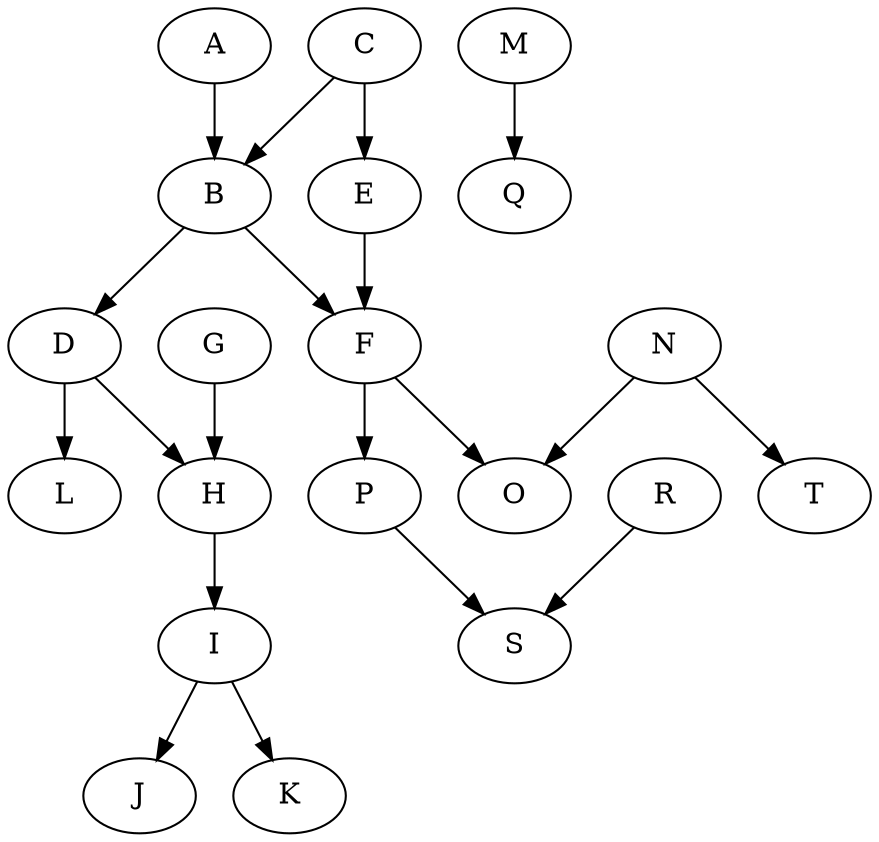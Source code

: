 digraph
{
    A->B
    B->D
    B->F
    C->B
    C->E
    D->H
    D->L
    E->F
    F->P
    F->O
    G->H
    H->I
    I->J
    I->K
    M->Q
    N->O
    N->T
    P->S
    R->S
}